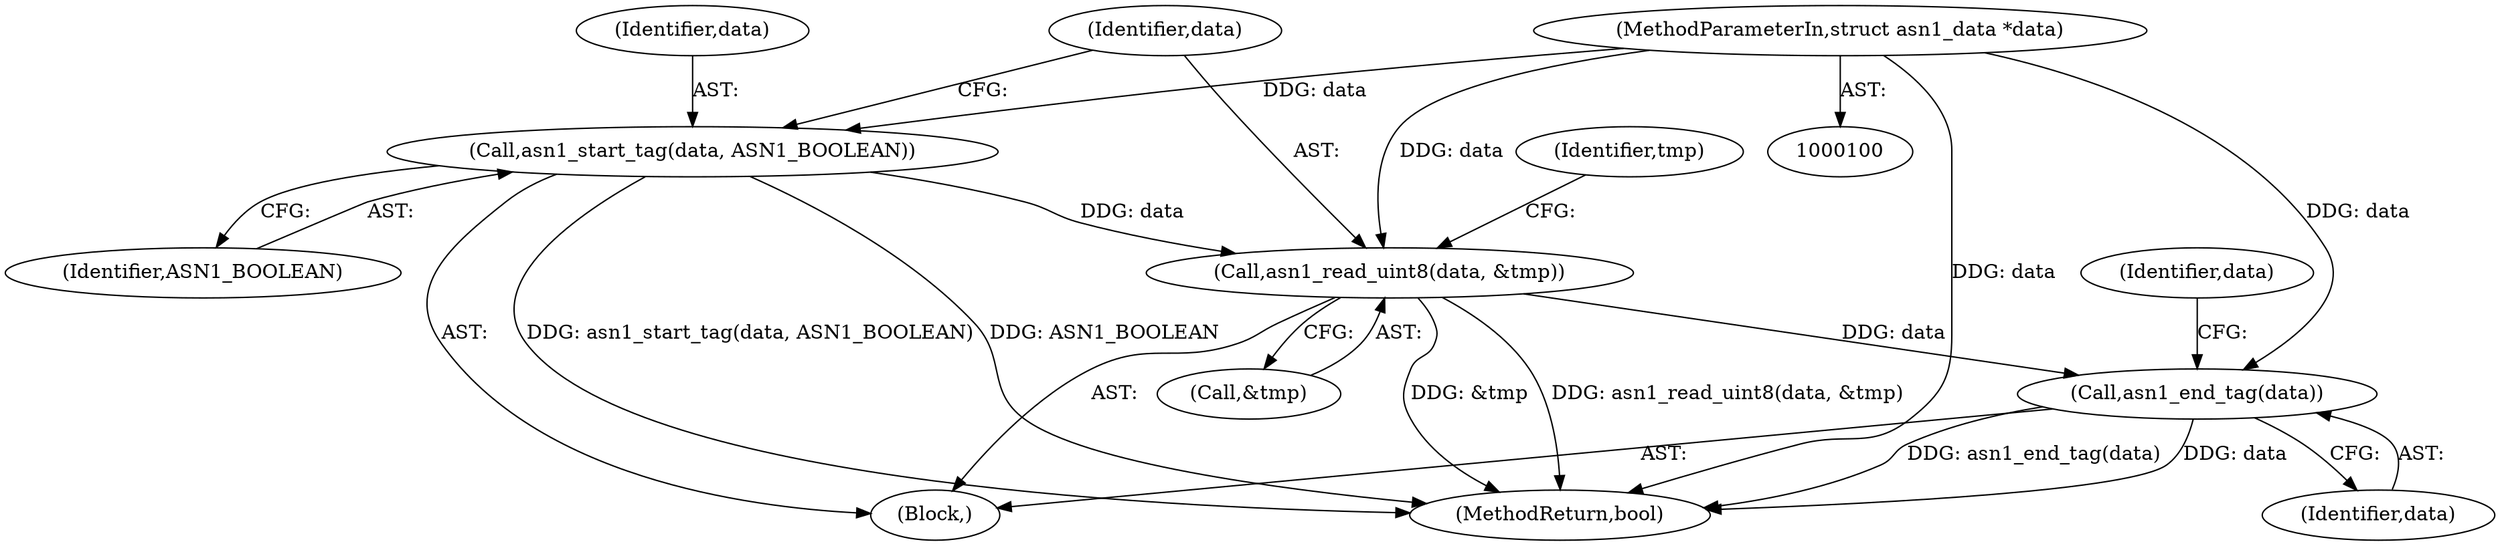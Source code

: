 digraph "1_samba_9d989c9dd7a5b92d0c5d65287935471b83b6e884@API" {
"1000111" [label="(Call,asn1_read_uint8(data, &tmp))"];
"1000108" [label="(Call,asn1_start_tag(data, ASN1_BOOLEAN))"];
"1000101" [label="(MethodParameterIn,struct asn1_data *data)"];
"1000130" [label="(Call,asn1_end_tag(data))"];
"1000110" [label="(Identifier,ASN1_BOOLEAN)"];
"1000131" [label="(Identifier,data)"];
"1000112" [label="(Identifier,data)"];
"1000101" [label="(MethodParameterIn,struct asn1_data *data)"];
"1000109" [label="(Identifier,data)"];
"1000113" [label="(Call,&tmp)"];
"1000130" [label="(Call,asn1_end_tag(data))"];
"1000108" [label="(Call,asn1_start_tag(data, ASN1_BOOLEAN))"];
"1000117" [label="(Identifier,tmp)"];
"1000103" [label="(Block,)"];
"1000137" [label="(MethodReturn,bool)"];
"1000111" [label="(Call,asn1_read_uint8(data, &tmp))"];
"1000135" [label="(Identifier,data)"];
"1000111" -> "1000103"  [label="AST: "];
"1000111" -> "1000113"  [label="CFG: "];
"1000112" -> "1000111"  [label="AST: "];
"1000113" -> "1000111"  [label="AST: "];
"1000117" -> "1000111"  [label="CFG: "];
"1000111" -> "1000137"  [label="DDG: &tmp"];
"1000111" -> "1000137"  [label="DDG: asn1_read_uint8(data, &tmp)"];
"1000108" -> "1000111"  [label="DDG: data"];
"1000101" -> "1000111"  [label="DDG: data"];
"1000111" -> "1000130"  [label="DDG: data"];
"1000108" -> "1000103"  [label="AST: "];
"1000108" -> "1000110"  [label="CFG: "];
"1000109" -> "1000108"  [label="AST: "];
"1000110" -> "1000108"  [label="AST: "];
"1000112" -> "1000108"  [label="CFG: "];
"1000108" -> "1000137"  [label="DDG: asn1_start_tag(data, ASN1_BOOLEAN)"];
"1000108" -> "1000137"  [label="DDG: ASN1_BOOLEAN"];
"1000101" -> "1000108"  [label="DDG: data"];
"1000101" -> "1000100"  [label="AST: "];
"1000101" -> "1000137"  [label="DDG: data"];
"1000101" -> "1000130"  [label="DDG: data"];
"1000130" -> "1000103"  [label="AST: "];
"1000130" -> "1000131"  [label="CFG: "];
"1000131" -> "1000130"  [label="AST: "];
"1000135" -> "1000130"  [label="CFG: "];
"1000130" -> "1000137"  [label="DDG: data"];
"1000130" -> "1000137"  [label="DDG: asn1_end_tag(data)"];
}
